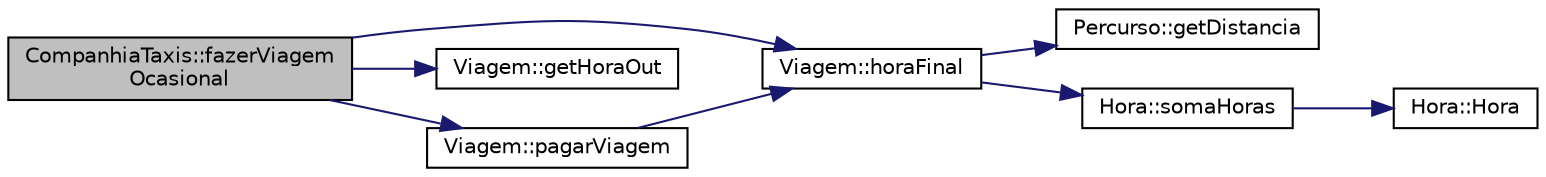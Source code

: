 digraph "CompanhiaTaxis::fazerViagemOcasional"
{
  edge [fontname="Helvetica",fontsize="10",labelfontname="Helvetica",labelfontsize="10"];
  node [fontname="Helvetica",fontsize="10",shape=record];
  rankdir="LR";
  Node15 [label="CompanhiaTaxis::fazerViagem\lOcasional",height=0.2,width=0.4,color="black", fillcolor="grey75", style="filled", fontcolor="black"];
  Node15 -> Node16 [color="midnightblue",fontsize="10",style="solid",fontname="Helvetica"];
  Node16 [label="Viagem::horaFinal",height=0.2,width=0.4,color="black", fillcolor="white", style="filled",URL="$class_viagem.html#a8c955d57cb23fab49f726065e6eed20c",tooltip="função que calcula a hora final da viagem "];
  Node16 -> Node17 [color="midnightblue",fontsize="10",style="solid",fontname="Helvetica"];
  Node17 [label="Percurso::getDistancia",height=0.2,width=0.4,color="black", fillcolor="white", style="filled",URL="$class_percurso.html#a0f8920294007befff27924c4850ffb44",tooltip="função para obter distância "];
  Node16 -> Node18 [color="midnightblue",fontsize="10",style="solid",fontname="Helvetica"];
  Node18 [label="Hora::somaHoras",height=0.2,width=0.4,color="black", fillcolor="white", style="filled",URL="$class_hora.html#ad54ed49a29096cc68e7090522a53f164",tooltip="função que soma minutos a uma determinada hora "];
  Node18 -> Node19 [color="midnightblue",fontsize="10",style="solid",fontname="Helvetica"];
  Node19 [label="Hora::Hora",height=0.2,width=0.4,color="black", fillcolor="white", style="filled",URL="$class_hora.html#a90c18369977bbf1bf3a7370d8ea9e9ae",tooltip="construtor da classe Hora vazio "];
  Node15 -> Node20 [color="midnightblue",fontsize="10",style="solid",fontname="Helvetica"];
  Node20 [label="Viagem::getHoraOut",height=0.2,width=0.4,color="black", fillcolor="white", style="filled",URL="$class_viagem.html#afd88cf72c79798019634e6656e41f2d1",tooltip="função para obter hora de fim "];
  Node15 -> Node21 [color="midnightblue",fontsize="10",style="solid",fontname="Helvetica"];
  Node21 [label="Viagem::pagarViagem",height=0.2,width=0.4,color="black", fillcolor="white", style="filled",URL="$class_viagem.html#a4348e5d34d25b6e0964cc25a0708fec9",tooltip="função que calcula o custo da viagem "];
  Node21 -> Node16 [color="midnightblue",fontsize="10",style="solid",fontname="Helvetica"];
}

